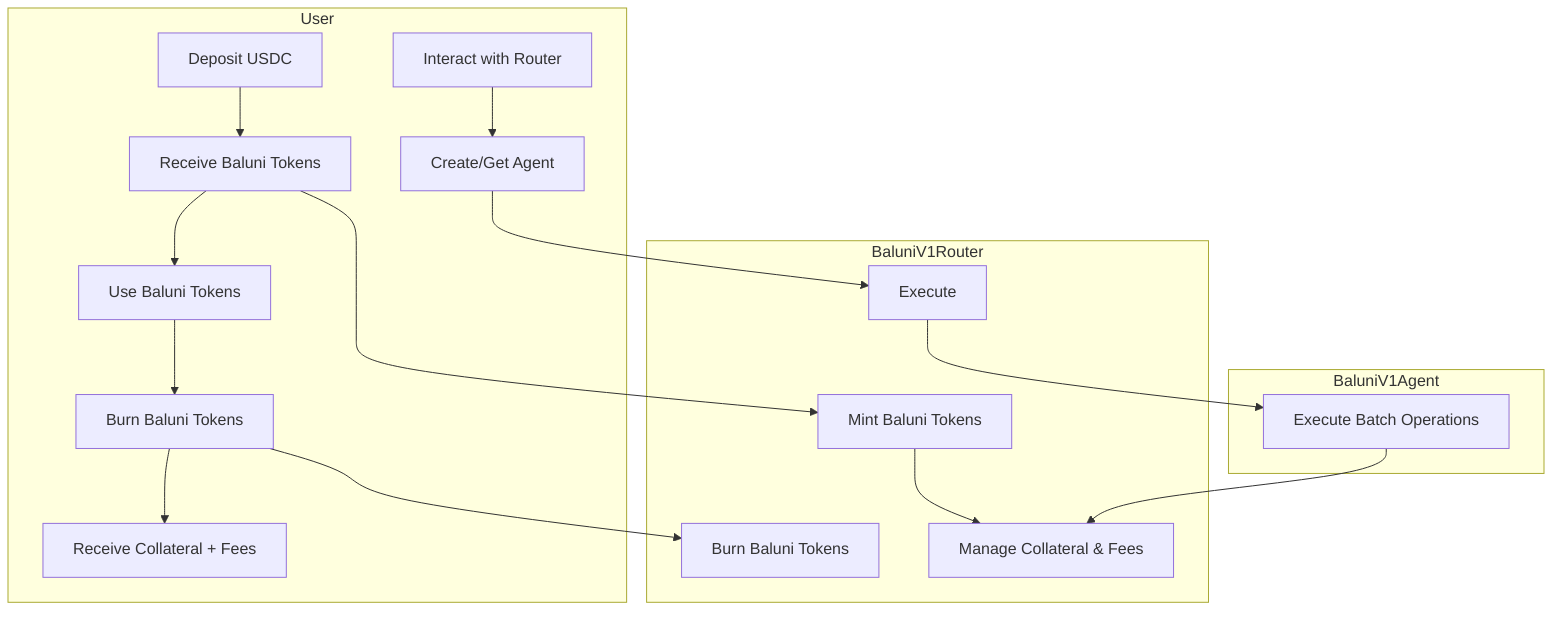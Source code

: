 graph TD
    subgraph User
        A[Deposit USDC] --> B[Receive Baluni Tokens]
        B --> C[Use Baluni Tokens]
        C --> D[Burn Baluni Tokens]
        D --> E[Receive Collateral + Fees]
        J[Interact with Router] --> K[Create/Get Agent]
    end

    subgraph BaluniV1Router
        B[Receive Baluni Tokens] --> F[Mint Baluni Tokens]
        D[Burn Baluni Tokens] --> G[Burn Baluni Tokens]
        F --> H[Manage Collateral & Fees]
        K[Create/Get Agent] --> L[Execute]
    end

    subgraph BaluniV1Agent 
        L --> M[Execute Batch Operations]
        M[Execute Batch Operations] -->  H[Manage Collateral & Fees]
    end